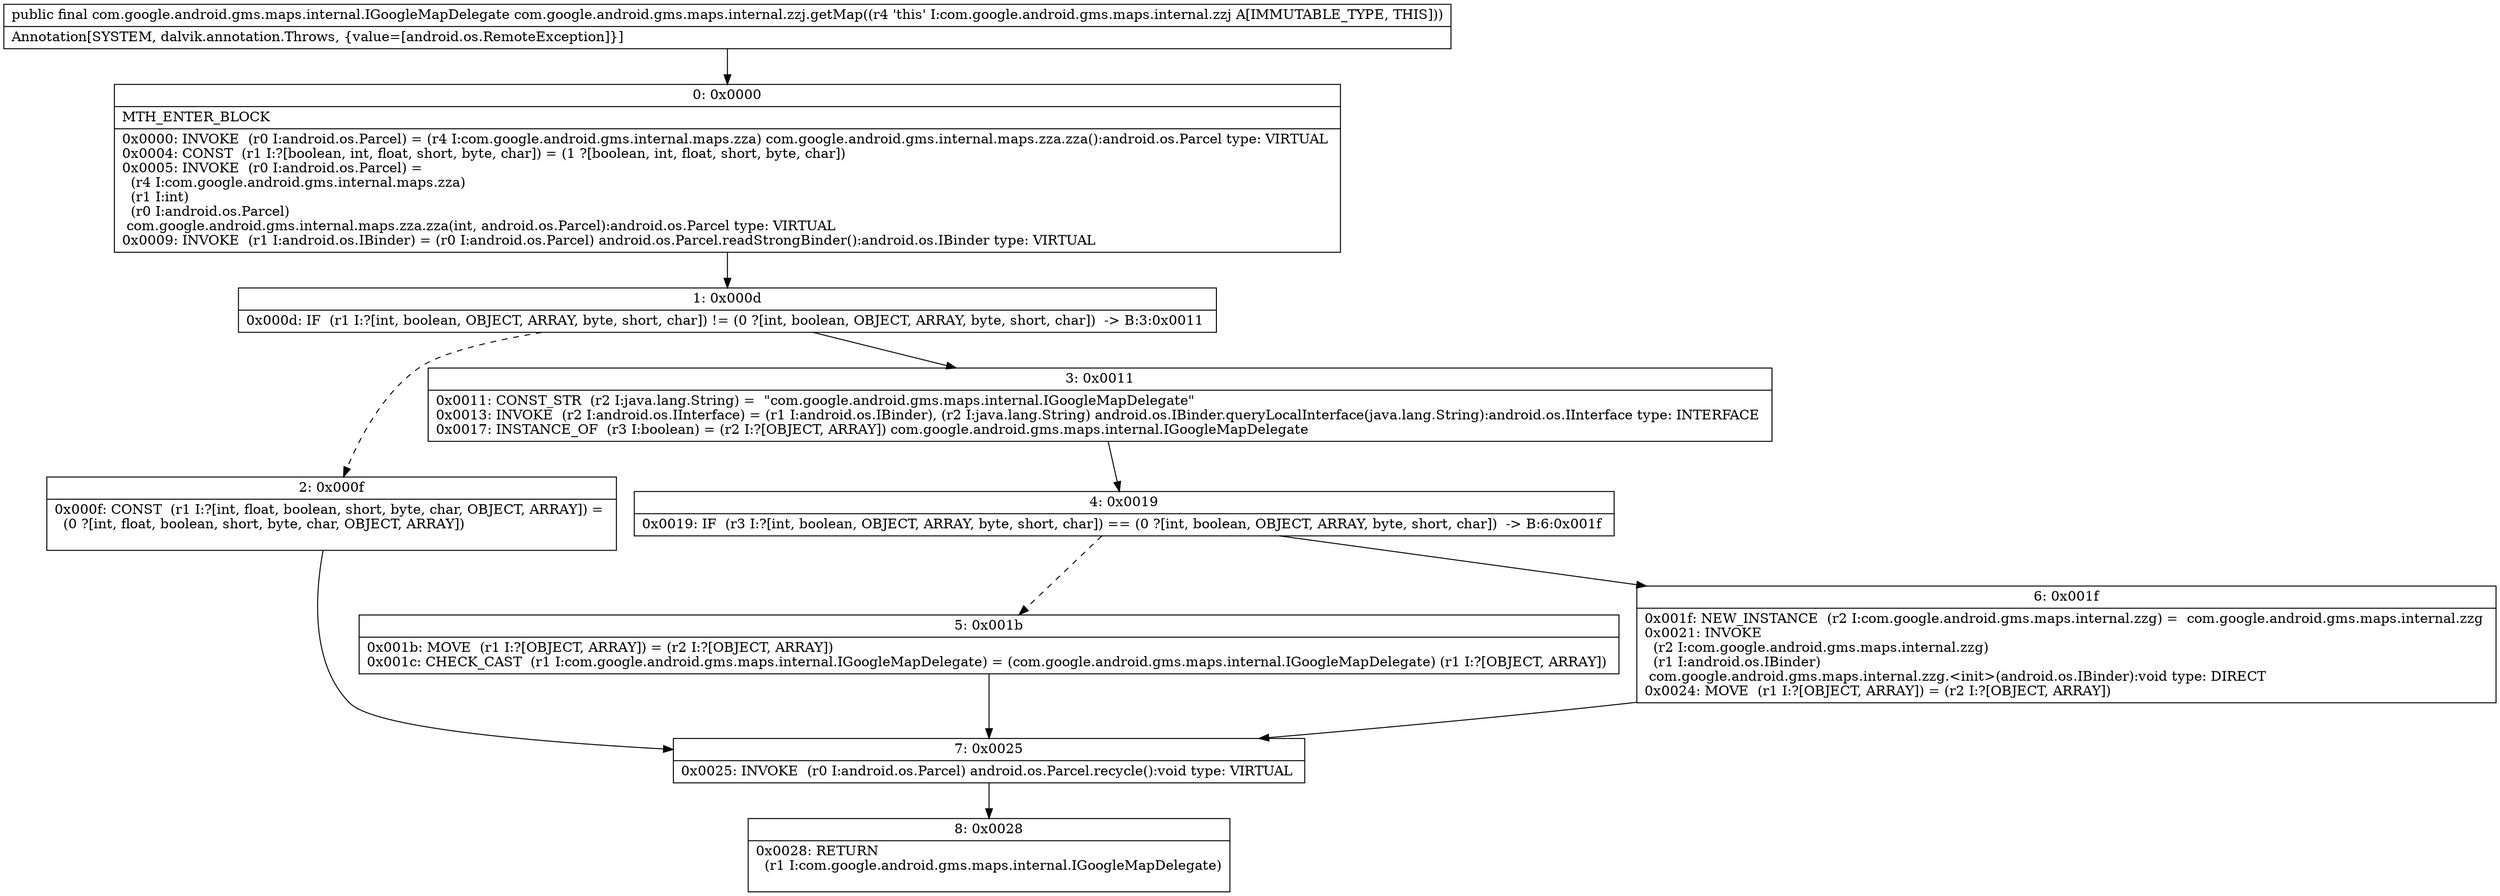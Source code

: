 digraph "CFG forcom.google.android.gms.maps.internal.zzj.getMap()Lcom\/google\/android\/gms\/maps\/internal\/IGoogleMapDelegate;" {
Node_0 [shape=record,label="{0\:\ 0x0000|MTH_ENTER_BLOCK\l|0x0000: INVOKE  (r0 I:android.os.Parcel) = (r4 I:com.google.android.gms.internal.maps.zza) com.google.android.gms.internal.maps.zza.zza():android.os.Parcel type: VIRTUAL \l0x0004: CONST  (r1 I:?[boolean, int, float, short, byte, char]) = (1 ?[boolean, int, float, short, byte, char]) \l0x0005: INVOKE  (r0 I:android.os.Parcel) = \l  (r4 I:com.google.android.gms.internal.maps.zza)\l  (r1 I:int)\l  (r0 I:android.os.Parcel)\l com.google.android.gms.internal.maps.zza.zza(int, android.os.Parcel):android.os.Parcel type: VIRTUAL \l0x0009: INVOKE  (r1 I:android.os.IBinder) = (r0 I:android.os.Parcel) android.os.Parcel.readStrongBinder():android.os.IBinder type: VIRTUAL \l}"];
Node_1 [shape=record,label="{1\:\ 0x000d|0x000d: IF  (r1 I:?[int, boolean, OBJECT, ARRAY, byte, short, char]) != (0 ?[int, boolean, OBJECT, ARRAY, byte, short, char])  \-\> B:3:0x0011 \l}"];
Node_2 [shape=record,label="{2\:\ 0x000f|0x000f: CONST  (r1 I:?[int, float, boolean, short, byte, char, OBJECT, ARRAY]) = \l  (0 ?[int, float, boolean, short, byte, char, OBJECT, ARRAY])\l \l}"];
Node_3 [shape=record,label="{3\:\ 0x0011|0x0011: CONST_STR  (r2 I:java.lang.String) =  \"com.google.android.gms.maps.internal.IGoogleMapDelegate\" \l0x0013: INVOKE  (r2 I:android.os.IInterface) = (r1 I:android.os.IBinder), (r2 I:java.lang.String) android.os.IBinder.queryLocalInterface(java.lang.String):android.os.IInterface type: INTERFACE \l0x0017: INSTANCE_OF  (r3 I:boolean) = (r2 I:?[OBJECT, ARRAY]) com.google.android.gms.maps.internal.IGoogleMapDelegate \l}"];
Node_4 [shape=record,label="{4\:\ 0x0019|0x0019: IF  (r3 I:?[int, boolean, OBJECT, ARRAY, byte, short, char]) == (0 ?[int, boolean, OBJECT, ARRAY, byte, short, char])  \-\> B:6:0x001f \l}"];
Node_5 [shape=record,label="{5\:\ 0x001b|0x001b: MOVE  (r1 I:?[OBJECT, ARRAY]) = (r2 I:?[OBJECT, ARRAY]) \l0x001c: CHECK_CAST  (r1 I:com.google.android.gms.maps.internal.IGoogleMapDelegate) = (com.google.android.gms.maps.internal.IGoogleMapDelegate) (r1 I:?[OBJECT, ARRAY]) \l}"];
Node_6 [shape=record,label="{6\:\ 0x001f|0x001f: NEW_INSTANCE  (r2 I:com.google.android.gms.maps.internal.zzg) =  com.google.android.gms.maps.internal.zzg \l0x0021: INVOKE  \l  (r2 I:com.google.android.gms.maps.internal.zzg)\l  (r1 I:android.os.IBinder)\l com.google.android.gms.maps.internal.zzg.\<init\>(android.os.IBinder):void type: DIRECT \l0x0024: MOVE  (r1 I:?[OBJECT, ARRAY]) = (r2 I:?[OBJECT, ARRAY]) \l}"];
Node_7 [shape=record,label="{7\:\ 0x0025|0x0025: INVOKE  (r0 I:android.os.Parcel) android.os.Parcel.recycle():void type: VIRTUAL \l}"];
Node_8 [shape=record,label="{8\:\ 0x0028|0x0028: RETURN  \l  (r1 I:com.google.android.gms.maps.internal.IGoogleMapDelegate)\l \l}"];
MethodNode[shape=record,label="{public final com.google.android.gms.maps.internal.IGoogleMapDelegate com.google.android.gms.maps.internal.zzj.getMap((r4 'this' I:com.google.android.gms.maps.internal.zzj A[IMMUTABLE_TYPE, THIS]))  | Annotation[SYSTEM, dalvik.annotation.Throws, \{value=[android.os.RemoteException]\}]\l}"];
MethodNode -> Node_0;
Node_0 -> Node_1;
Node_1 -> Node_2[style=dashed];
Node_1 -> Node_3;
Node_2 -> Node_7;
Node_3 -> Node_4;
Node_4 -> Node_5[style=dashed];
Node_4 -> Node_6;
Node_5 -> Node_7;
Node_6 -> Node_7;
Node_7 -> Node_8;
}

